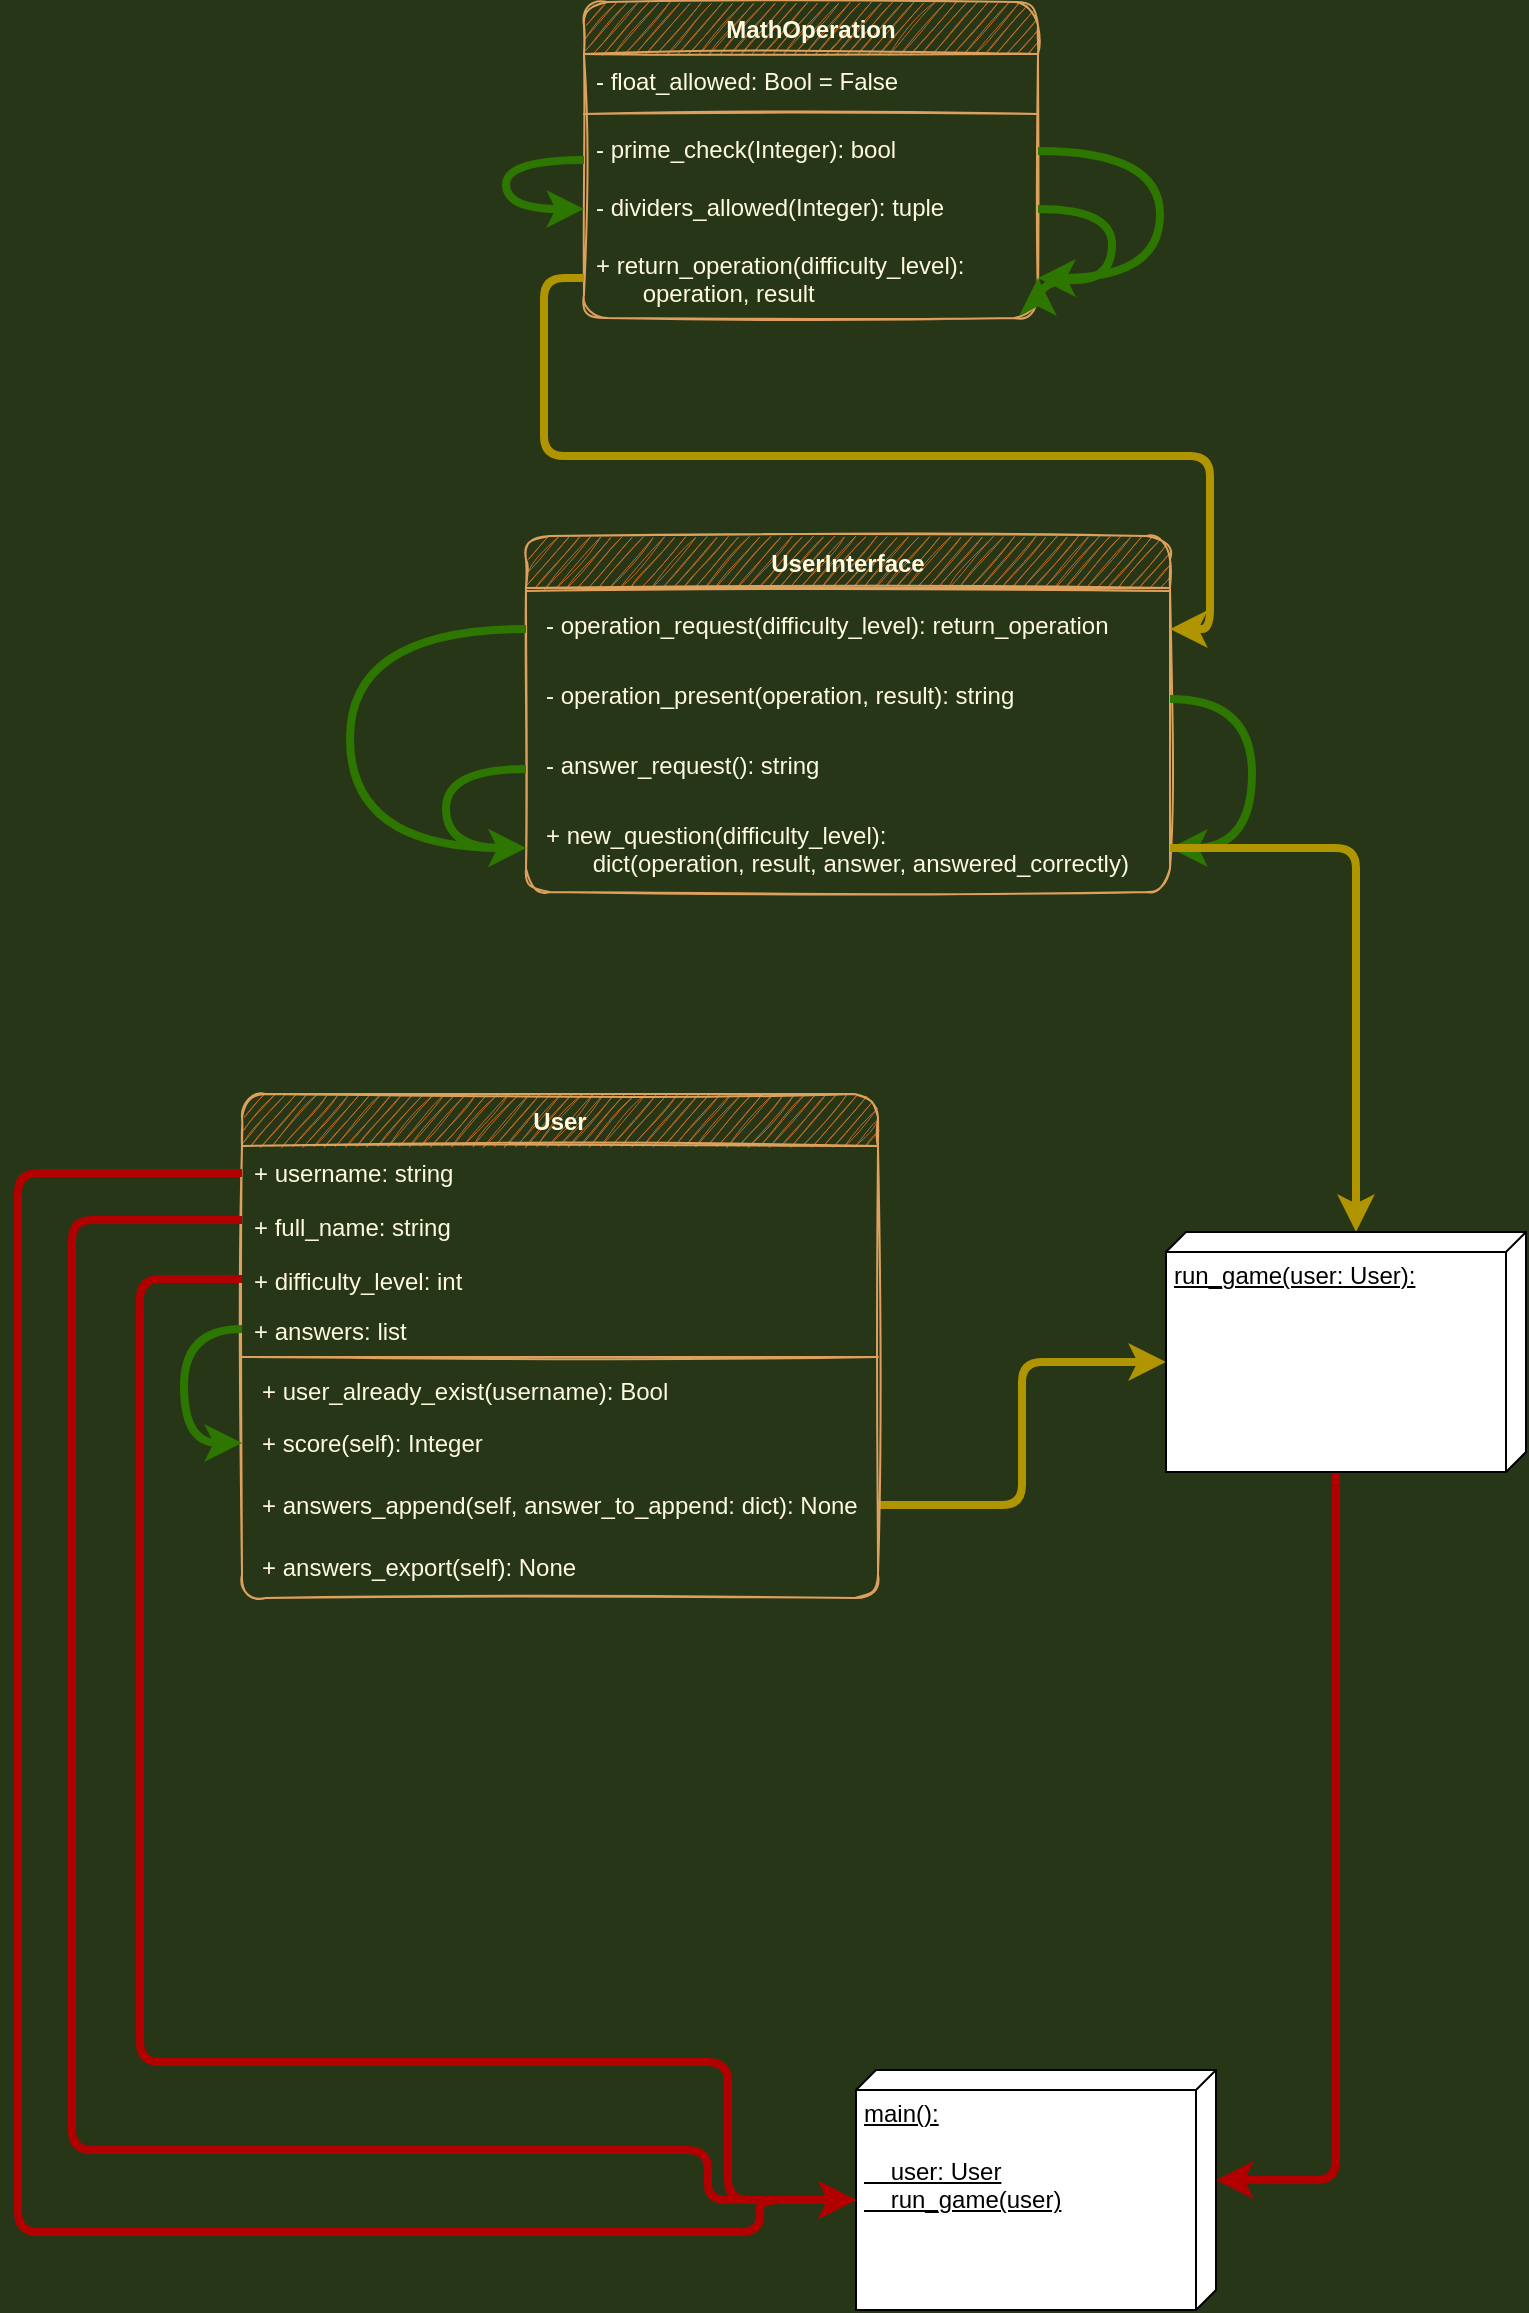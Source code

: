 <mxfile version="13.7.9" type="embed"><diagram id="iF2TXaxSg7Nrfapfemgs" name="Game"><mxGraphModel dx="963" dy="328" grid="0" gridSize="10" guides="1" tooltips="1" connect="1" arrows="1" fold="1" page="0" pageScale="1" pageWidth="191" pageHeight="413" background="#283618" math="0" shadow="0"><root><mxCell id="FpRKc1-UE1uiO0_pCiBe-0"/><mxCell id="FpRKc1-UE1uiO0_pCiBe-1" parent="FpRKc1-UE1uiO0_pCiBe-0"/><mxCell id="T4S5E3k4Na-drfVy2UpU-3" style="edgeStyle=orthogonalEdgeStyle;rounded=1;orthogonalLoop=1;jettySize=auto;html=1;exitX=1;exitY=0.5;exitDx=0;exitDy=0;entryX=0;entryY=0;entryDx=65;entryDy=180;entryPerimeter=0;strokeWidth=4;fillColor=#e3c800;strokeColor=#B09500;" parent="FpRKc1-UE1uiO0_pCiBe-1" source="UxK4hZ3A402av3ICz7pP-3" target="GRK1O0QYBkYwMnKic4NV-1" edge="1"><mxGeometry relative="1" as="geometry"/></mxCell><mxCell id="UxK4hZ3A402av3ICz7pP-0" value="User" style="swimlane;fontStyle=1;align=center;verticalAlign=top;childLayout=stackLayout;horizontal=1;startSize=26;horizontalStack=0;resizeParent=1;resizeParentMax=0;resizeLast=0;collapsible=1;marginBottom=0;fillColor=#BC6C25;strokeColor=#DDA15E;fontColor=#FEFAE0;sketch=1;rounded=1;" parent="FpRKc1-UE1uiO0_pCiBe-1" vertex="1"><mxGeometry x="213" y="576" width="318" height="252" as="geometry"/></mxCell><mxCell id="UxK4hZ3A402av3ICz7pP-18" value="+ username: string" style="text;fillColor=none;align=left;verticalAlign=top;spacingLeft=4;spacingRight=4;overflow=hidden;rotatable=0;points=[[0,0.5],[1,0.5]];portConstraint=eastwest;fontColor=#FEFAE0;sketch=1;rounded=1;" parent="UxK4hZ3A402av3ICz7pP-0" vertex="1"><mxGeometry y="26" width="318" height="27" as="geometry"/></mxCell><mxCell id="UxK4hZ3A402av3ICz7pP-19" value="+ full_name: string" style="text;fillColor=none;align=left;verticalAlign=top;spacingLeft=4;spacingRight=4;overflow=hidden;rotatable=0;points=[[0,0.5],[1,0.5]];portConstraint=eastwest;fontColor=#FEFAE0;sketch=1;rounded=1;" parent="UxK4hZ3A402av3ICz7pP-0" vertex="1"><mxGeometry y="53" width="318" height="27" as="geometry"/></mxCell><mxCell id="UxK4hZ3A402av3ICz7pP-38" value="+ difficulty_level: int" style="text;fillColor=none;align=left;verticalAlign=top;spacingLeft=4;spacingRight=4;overflow=hidden;rotatable=0;points=[[0,0.5],[1,0.5]];portConstraint=eastwest;fontColor=#FEFAE0;sketch=1;rounded=1;" parent="UxK4hZ3A402av3ICz7pP-0" vertex="1"><mxGeometry y="80" width="318" height="25" as="geometry"/></mxCell><mxCell id="T4S5E3k4Na-drfVy2UpU-0" style="edgeStyle=orthogonalEdgeStyle;orthogonalLoop=1;jettySize=auto;html=1;exitX=0;exitY=0.5;exitDx=0;exitDy=0;entryX=0;entryY=0.5;entryDx=0;entryDy=0;strokeWidth=4;fillColor=#60a917;strokeColor=#2D7600;curved=1;" parent="UxK4hZ3A402av3ICz7pP-0" source="UxK4hZ3A402av3ICz7pP-1" target="UxK4hZ3A402av3ICz7pP-22" edge="1"><mxGeometry relative="1" as="geometry"><Array as="points"><mxPoint x="-29" y="118"/><mxPoint x="-29" y="175"/></Array></mxGeometry></mxCell><mxCell id="UxK4hZ3A402av3ICz7pP-1" value="+ answers: list" style="text;fillColor=none;align=left;verticalAlign=top;spacingLeft=4;spacingRight=4;overflow=hidden;rotatable=0;points=[[0,0.5],[1,0.5]];portConstraint=eastwest;fontColor=#FEFAE0;sketch=1;rounded=1;" parent="UxK4hZ3A402av3ICz7pP-0" vertex="1"><mxGeometry y="105" width="318" height="25" as="geometry"/></mxCell><mxCell id="UxK4hZ3A402av3ICz7pP-2" value="" style="line;strokeWidth=1;fillColor=none;align=left;verticalAlign=middle;spacingTop=-1;spacingLeft=3;spacingRight=3;rotatable=0;labelPosition=right;points=[];portConstraint=eastwest;strokeColor=#DDA15E;fontColor=#FEFAE0;labelBackgroundColor=#283618;sketch=1;rounded=1;" parent="UxK4hZ3A402av3ICz7pP-0" vertex="1"><mxGeometry y="130" width="318" height="3" as="geometry"/></mxCell><mxCell id="UxK4hZ3A402av3ICz7pP-14" value="+ user_already_exist(username): Bool" style="text;strokeColor=none;fillColor=none;align=left;verticalAlign=top;spacingLeft=6;spacingRight=4;overflow=hidden;rotatable=0;points=[[0,0.5],[1,0.5]];portConstraint=eastwest;fontColor=#FEFAE0;sketch=1;rounded=1;spacing=4;" parent="UxK4hZ3A402av3ICz7pP-0" vertex="1"><mxGeometry y="133" width="318" height="26" as="geometry"/></mxCell><mxCell id="UxK4hZ3A402av3ICz7pP-22" value="+ score(self): Integer" style="text;strokeColor=none;fillColor=none;align=left;verticalAlign=top;spacingLeft=6;spacingRight=4;overflow=hidden;rotatable=0;points=[[0,0.5],[1,0.5]];portConstraint=eastwest;fontColor=#FEFAE0;sketch=1;rounded=1;spacing=4;" parent="UxK4hZ3A402av3ICz7pP-0" vertex="1"><mxGeometry y="159" width="318" height="31" as="geometry"/></mxCell><mxCell id="UxK4hZ3A402av3ICz7pP-3" value="+ answers_append(self, answer_to_append: dict): None" style="text;strokeColor=none;fillColor=none;align=left;verticalAlign=top;spacingLeft=6;spacingRight=4;overflow=hidden;rotatable=0;points=[[0,0.5],[1,0.5]];portConstraint=eastwest;fontColor=#FEFAE0;sketch=1;rounded=1;spacing=4;" parent="UxK4hZ3A402av3ICz7pP-0" vertex="1"><mxGeometry y="190" width="318" height="31" as="geometry"/></mxCell><mxCell id="UxK4hZ3A402av3ICz7pP-32" value="+ answers_export(self): None" style="text;strokeColor=none;fillColor=none;align=left;verticalAlign=top;spacingLeft=6;spacingRight=4;overflow=hidden;rotatable=0;points=[[0,0.5],[1,0.5]];portConstraint=eastwest;fontColor=#FEFAE0;sketch=1;rounded=1;spacing=4;" parent="UxK4hZ3A402av3ICz7pP-0" vertex="1"><mxGeometry y="221" width="318" height="31" as="geometry"/></mxCell><mxCell id="UxK4hZ3A402av3ICz7pP-4" value="MathOperation" style="swimlane;fontStyle=1;align=center;verticalAlign=top;childLayout=stackLayout;horizontal=1;startSize=26;horizontalStack=0;resizeParent=1;resizeParentMax=0;resizeLast=0;collapsible=1;marginBottom=0;fillColor=#BC6C25;strokeColor=#DDA15E;fontColor=#FEFAE0;sketch=1;rounded=1;" parent="FpRKc1-UE1uiO0_pCiBe-1" vertex="1"><mxGeometry x="384" y="30" width="227" height="158" as="geometry"/></mxCell><mxCell id="UxK4hZ3A402av3ICz7pP-23" value="- float_allowed: Bool = False" style="text;strokeColor=none;fillColor=none;align=left;verticalAlign=top;spacingLeft=4;spacingRight=4;overflow=hidden;rotatable=0;points=[[0,0.5],[1,0.5]];portConstraint=eastwest;fontColor=#FEFAE0;sketch=1;rounded=1;" parent="UxK4hZ3A402av3ICz7pP-4" vertex="1"><mxGeometry y="26" width="227" height="26" as="geometry"/></mxCell><mxCell id="UxK4hZ3A402av3ICz7pP-6" value="" style="line;strokeWidth=1;fillColor=none;align=left;verticalAlign=middle;spacingTop=-1;spacingLeft=3;spacingRight=3;rotatable=0;labelPosition=right;points=[];portConstraint=eastwest;strokeColor=#DDA15E;fontColor=#FEFAE0;labelBackgroundColor=#283618;sketch=1;rounded=1;" parent="UxK4hZ3A402av3ICz7pP-4" vertex="1"><mxGeometry y="52" width="227" height="8" as="geometry"/></mxCell><mxCell id="4hjrVB2jHyD8nB8C-HsO-7" style="edgeStyle=orthogonalEdgeStyle;curved=1;sketch=0;orthogonalLoop=1;jettySize=auto;html=1;exitX=1;exitY=0.5;exitDx=0;exitDy=0;entryX=1;entryY=0.5;entryDx=0;entryDy=0;strokeColor=#2D7600;strokeWidth=4;fillColor=#60a917;" parent="UxK4hZ3A402av3ICz7pP-4" source="UxK4hZ3A402av3ICz7pP-7" target="UxK4hZ3A402av3ICz7pP-20" edge="1"><mxGeometry relative="1" as="geometry"><Array as="points"><mxPoint x="288" y="74"/><mxPoint x="288" y="138"/></Array></mxGeometry></mxCell><mxCell id="UxK4hZ3A402av3ICz7pP-7" value="- prime_check(Integer): bool" style="text;strokeColor=none;fillColor=none;align=left;verticalAlign=top;spacingLeft=4;spacingRight=4;overflow=hidden;rotatable=0;points=[[0,0.5],[1,0.5]];portConstraint=eastwest;fontColor=#FEFAE0;sketch=1;rounded=1;" parent="UxK4hZ3A402av3ICz7pP-4" vertex="1"><mxGeometry y="60" width="227" height="29" as="geometry"/></mxCell><mxCell id="UxK4hZ3A402av3ICz7pP-21" value="- dividers_allowed(Integer): tuple" style="text;strokeColor=none;fillColor=none;align=left;verticalAlign=top;spacingLeft=4;spacingRight=4;overflow=hidden;rotatable=0;points=[[0,0.5],[1,0.5]];portConstraint=eastwest;fontColor=#FEFAE0;sketch=1;rounded=1;" parent="UxK4hZ3A402av3ICz7pP-4" vertex="1"><mxGeometry y="89" width="227" height="29" as="geometry"/></mxCell><mxCell id="UxK4hZ3A402av3ICz7pP-20" value="+ return_operation(difficulty_level): &#10;       operation, result" style="text;strokeColor=none;fillColor=none;align=left;verticalAlign=top;spacingLeft=4;spacingRight=4;overflow=hidden;rotatable=0;points=[[0,0.5],[1,0.5]];portConstraint=eastwest;fontColor=#FEFAE0;sketch=1;rounded=1;" parent="UxK4hZ3A402av3ICz7pP-4" vertex="1"><mxGeometry y="118" width="227" height="40" as="geometry"/></mxCell><mxCell id="4hjrVB2jHyD8nB8C-HsO-5" style="edgeStyle=orthogonalEdgeStyle;sketch=0;orthogonalLoop=1;jettySize=auto;html=1;exitX=0;exitY=0.5;exitDx=0;exitDy=0;entryX=0;entryY=0.5;entryDx=0;entryDy=0;strokeColor=#2D7600;strokeWidth=4;fillColor=#60a917;curved=1;" parent="UxK4hZ3A402av3ICz7pP-4" source="UxK4hZ3A402av3ICz7pP-4" target="UxK4hZ3A402av3ICz7pP-21" edge="1"><mxGeometry relative="1" as="geometry"><Array as="points"><mxPoint x="-39" y="79"/><mxPoint x="-39" y="103"/></Array></mxGeometry></mxCell><mxCell id="4hjrVB2jHyD8nB8C-HsO-6" style="edgeStyle=orthogonalEdgeStyle;curved=1;sketch=0;orthogonalLoop=1;jettySize=auto;html=1;exitX=1;exitY=0.5;exitDx=0;exitDy=0;strokeColor=#2D7600;strokeWidth=4;fillColor=#60a917;entryX=1;entryY=0.5;entryDx=0;entryDy=0;" parent="UxK4hZ3A402av3ICz7pP-4" source="UxK4hZ3A402av3ICz7pP-21" target="UxK4hZ3A402av3ICz7pP-20" edge="1"><mxGeometry relative="1" as="geometry"><mxPoint x="314" y="144" as="targetPoint"/><Array as="points"><mxPoint x="264" y="104"/><mxPoint x="264" y="139"/><mxPoint x="227" y="139"/></Array></mxGeometry></mxCell><mxCell id="UxK4hZ3A402av3ICz7pP-24" value="UserInterface" style="swimlane;fontStyle=1;align=center;verticalAlign=top;childLayout=stackLayout;horizontal=1;startSize=26;horizontalStack=0;resizeParent=1;resizeParentMax=0;resizeLast=0;collapsible=1;marginBottom=0;fillColor=#BC6C25;strokeColor=#DDA15E;fontColor=#FEFAE0;sketch=1;rounded=1;" parent="FpRKc1-UE1uiO0_pCiBe-1" vertex="1"><mxGeometry x="355" y="297" width="322" height="178" as="geometry"/></mxCell><mxCell id="4hjrVB2jHyD8nB8C-HsO-4" style="edgeStyle=orthogonalEdgeStyle;orthogonalLoop=1;jettySize=auto;html=1;exitX=0;exitY=0.5;exitDx=0;exitDy=0;entryX=0;entryY=0.5;entryDx=0;entryDy=0;strokeColor=#2D7600;fillColor=#60a917;strokeWidth=4;curved=1;" parent="UxK4hZ3A402av3ICz7pP-24" source="UxK4hZ3A402av3ICz7pP-41" target="UxK4hZ3A402av3ICz7pP-44" edge="1"><mxGeometry relative="1" as="geometry"><mxPoint x="10" y="56.5" as="sourcePoint"/><mxPoint x="10" y="166" as="targetPoint"/><Array as="points"><mxPoint x="-40" y="116"/><mxPoint x="-40" y="156"/></Array></mxGeometry></mxCell><mxCell id="UxK4hZ3A402av3ICz7pP-28" value="" style="line;strokeWidth=1;fillColor=none;align=left;verticalAlign=middle;spacingTop=-1;spacingLeft=3;spacingRight=3;rotatable=0;labelPosition=right;points=[];portConstraint=eastwest;strokeColor=#DDA15E;fontColor=#FEFAE0;labelBackgroundColor=#283618;sketch=1;rounded=1;" parent="UxK4hZ3A402av3ICz7pP-24" vertex="1"><mxGeometry y="26" width="322" height="3" as="geometry"/></mxCell><mxCell id="UxK4hZ3A402av3ICz7pP-29" value="- operation_request(difficulty_level): return_operation" style="text;strokeColor=none;fillColor=none;align=left;verticalAlign=top;spacingLeft=6;spacingRight=4;overflow=hidden;rotatable=0;points=[[0,0.5],[1,0.5]];portConstraint=eastwest;fontColor=#FEFAE0;sketch=1;rounded=1;spacing=4;" parent="UxK4hZ3A402av3ICz7pP-24" vertex="1"><mxGeometry y="29" width="322" height="35" as="geometry"/></mxCell><mxCell id="UxK4hZ3A402av3ICz7pP-37" value="- operation_present(operation, result): string" style="text;strokeColor=none;fillColor=none;align=left;verticalAlign=top;spacingLeft=6;spacingRight=4;overflow=hidden;rotatable=0;points=[[0,0.5],[1,0.5]];portConstraint=eastwest;fontColor=#FEFAE0;sketch=1;rounded=1;spacing=4;" parent="UxK4hZ3A402av3ICz7pP-24" vertex="1"><mxGeometry y="64" width="322" height="35" as="geometry"/></mxCell><mxCell id="UxK4hZ3A402av3ICz7pP-41" value="- answer_request(): string" style="text;strokeColor=none;fillColor=none;align=left;verticalAlign=top;spacingLeft=6;spacingRight=4;overflow=hidden;rotatable=0;points=[[0,0.5],[1,0.5]];portConstraint=eastwest;fontColor=#FEFAE0;sketch=1;rounded=1;spacing=4;" parent="UxK4hZ3A402av3ICz7pP-24" vertex="1"><mxGeometry y="99" width="322" height="35" as="geometry"/></mxCell><mxCell id="UxK4hZ3A402av3ICz7pP-44" value="+ new_question(difficulty_level):&#10;       dict(operation, result, answer, answered_correctly)" style="text;strokeColor=none;fillColor=none;align=left;verticalAlign=top;spacingLeft=6;spacingRight=4;overflow=hidden;rotatable=0;points=[[0,0.5],[1,0.5]];portConstraint=eastwest;fontColor=#FEFAE0;sketch=1;rounded=1;spacing=4;" parent="UxK4hZ3A402av3ICz7pP-24" vertex="1"><mxGeometry y="134" width="322" height="44" as="geometry"/></mxCell><mxCell id="4hjrVB2jHyD8nB8C-HsO-3" style="edgeStyle=orthogonalEdgeStyle;orthogonalLoop=1;jettySize=auto;html=1;exitX=1;exitY=0.5;exitDx=0;exitDy=0;entryX=1;entryY=0.5;entryDx=0;entryDy=0;strokeColor=#2D7600;fillColor=#60a917;strokeWidth=4;curved=1;" parent="UxK4hZ3A402av3ICz7pP-24" source="UxK4hZ3A402av3ICz7pP-37" target="UxK4hZ3A402av3ICz7pP-44" edge="1"><mxGeometry relative="1" as="geometry"><mxPoint x="10" y="56.5" as="sourcePoint"/><mxPoint x="10" y="166" as="targetPoint"/><Array as="points"><mxPoint x="363" y="82"/><mxPoint x="363" y="156"/></Array></mxGeometry></mxCell><mxCell id="4hjrVB2jHyD8nB8C-HsO-2" style="edgeStyle=orthogonalEdgeStyle;orthogonalLoop=1;jettySize=auto;html=1;exitX=0;exitY=0.5;exitDx=0;exitDy=0;entryX=0;entryY=0.5;entryDx=0;entryDy=0;strokeColor=#2D7600;fillColor=#60a917;strokeWidth=4;curved=1;" parent="UxK4hZ3A402av3ICz7pP-24" source="UxK4hZ3A402av3ICz7pP-29" target="UxK4hZ3A402av3ICz7pP-44" edge="1"><mxGeometry relative="1" as="geometry"><Array as="points"><mxPoint x="-88" y="46"/><mxPoint x="-88" y="156"/></Array></mxGeometry></mxCell><mxCell id="UxK4hZ3A402av3ICz7pP-34" style="edgeStyle=orthogonalEdgeStyle;rounded=1;sketch=0;orthogonalLoop=1;jettySize=auto;html=1;exitX=0;exitY=0.5;exitDx=0;exitDy=0;fillColor=#e3c800;fontColor=#FEFAE0;strokeColor=#B09500;anchorPointDirection=1;arcSize=20;strokeWidth=4;entryX=1;entryY=0.5;entryDx=0;entryDy=0;" parent="FpRKc1-UE1uiO0_pCiBe-1" source="UxK4hZ3A402av3ICz7pP-20" target="UxK4hZ3A402av3ICz7pP-29" edge="1"><mxGeometry relative="1" as="geometry"><mxPoint x="677" y="345" as="targetPoint"/></mxGeometry></mxCell><mxCell id="4hjrVB2jHyD8nB8C-HsO-10" style="edgeStyle=orthogonalEdgeStyle;sketch=0;orthogonalLoop=1;jettySize=auto;html=1;exitX=1;exitY=0.5;exitDx=0;exitDy=0;strokeWidth=4;fillColor=#e3c800;strokeColor=#B09500;entryX=0;entryY=0;entryDx=0;entryDy=85;entryPerimeter=0;rounded=1;" parent="FpRKc1-UE1uiO0_pCiBe-1" source="UxK4hZ3A402av3ICz7pP-44" target="GRK1O0QYBkYwMnKic4NV-1" edge="1"><mxGeometry relative="1" as="geometry"><mxPoint x="722.0" y="636.118" as="targetPoint"/></mxGeometry></mxCell><mxCell id="4hjrVB2jHyD8nB8C-HsO-11" style="edgeStyle=orthogonalEdgeStyle;sketch=0;orthogonalLoop=1;jettySize=auto;html=1;exitX=0;exitY=0.5;exitDx=0;exitDy=0;strokeWidth=4;fillColor=#e51400;strokeColor=#B20000;rounded=1;entryX=0;entryY=0;entryDx=65;entryDy=180;entryPerimeter=0;" parent="FpRKc1-UE1uiO0_pCiBe-1" source="UxK4hZ3A402av3ICz7pP-18" target="GRK1O0QYBkYwMnKic4NV-0" edge="1"><mxGeometry relative="1" as="geometry"><mxPoint x="604" y="820" as="targetPoint"/><mxPoint x="331" y="814.06" as="sourcePoint"/><Array as="points"><mxPoint x="101" y="616"/><mxPoint x="101" y="1145"/><mxPoint x="472" y="1145"/><mxPoint x="472" y="1129"/></Array></mxGeometry></mxCell><mxCell id="GRK1O0QYBkYwMnKic4NV-0" value="main():&lt;br&gt;&lt;br&gt;&amp;nbsp; &amp;nbsp; user: User&lt;br&gt;&amp;nbsp; &amp;nbsp; run_game(user)" style="verticalAlign=top;align=left;spacingTop=8;spacingLeft=2;spacingRight=12;shape=cube;size=10;direction=south;fontStyle=4;html=1;" parent="FpRKc1-UE1uiO0_pCiBe-1" vertex="1"><mxGeometry x="520" y="1064" width="180" height="120" as="geometry"/></mxCell><mxCell id="T4S5E3k4Na-drfVy2UpU-1" style="edgeStyle=orthogonalEdgeStyle;rounded=1;orthogonalLoop=1;jettySize=auto;html=1;exitX=0;exitY=0;exitDx=120;exitDy=95;exitPerimeter=0;entryX=0;entryY=0;entryDx=55;entryDy=0;entryPerimeter=0;strokeWidth=4;fillColor=#e51400;strokeColor=#B20000;" parent="FpRKc1-UE1uiO0_pCiBe-1" source="GRK1O0QYBkYwMnKic4NV-1" target="GRK1O0QYBkYwMnKic4NV-0" edge="1"><mxGeometry relative="1" as="geometry"/></mxCell><mxCell id="GRK1O0QYBkYwMnKic4NV-1" value="run_game(user: User):" style="verticalAlign=top;align=left;spacingTop=8;spacingLeft=2;spacingRight=12;shape=cube;size=10;direction=south;fontStyle=4;html=1;" parent="FpRKc1-UE1uiO0_pCiBe-1" vertex="1"><mxGeometry x="675" y="645" width="180" height="120" as="geometry"/></mxCell><mxCell id="GRK1O0QYBkYwMnKic4NV-2" style="edgeStyle=orthogonalEdgeStyle;rounded=1;orthogonalLoop=1;jettySize=auto;html=1;exitX=0;exitY=0.25;exitDx=0;exitDy=0;fillColor=#e51400;strokeColor=#B20000;strokeWidth=4;entryX=0;entryY=0;entryDx=65;entryDy=180;entryPerimeter=0;" parent="FpRKc1-UE1uiO0_pCiBe-1" source="UxK4hZ3A402av3ICz7pP-0" target="GRK1O0QYBkYwMnKic4NV-0" edge="1"><mxGeometry relative="1" as="geometry"><Array as="points"><mxPoint x="128" y="639"/><mxPoint x="128" y="1104"/><mxPoint x="446" y="1104"/><mxPoint x="446" y="1129"/></Array></mxGeometry></mxCell><mxCell id="GRK1O0QYBkYwMnKic4NV-3" style="edgeStyle=orthogonalEdgeStyle;rounded=1;orthogonalLoop=1;jettySize=auto;html=1;exitX=0;exitY=0.5;exitDx=0;exitDy=0;fillColor=#e51400;strokeColor=#B20000;strokeWidth=4;entryX=0;entryY=0;entryDx=65;entryDy=180;entryPerimeter=0;" parent="FpRKc1-UE1uiO0_pCiBe-1" source="UxK4hZ3A402av3ICz7pP-38" target="GRK1O0QYBkYwMnKic4NV-0" edge="1"><mxGeometry relative="1" as="geometry"><Array as="points"><mxPoint x="162" y="669"/><mxPoint x="162" y="1060"/><mxPoint x="456" y="1060"/><mxPoint x="456" y="1129"/></Array></mxGeometry></mxCell></root></mxGraphModel></diagram></mxfile>